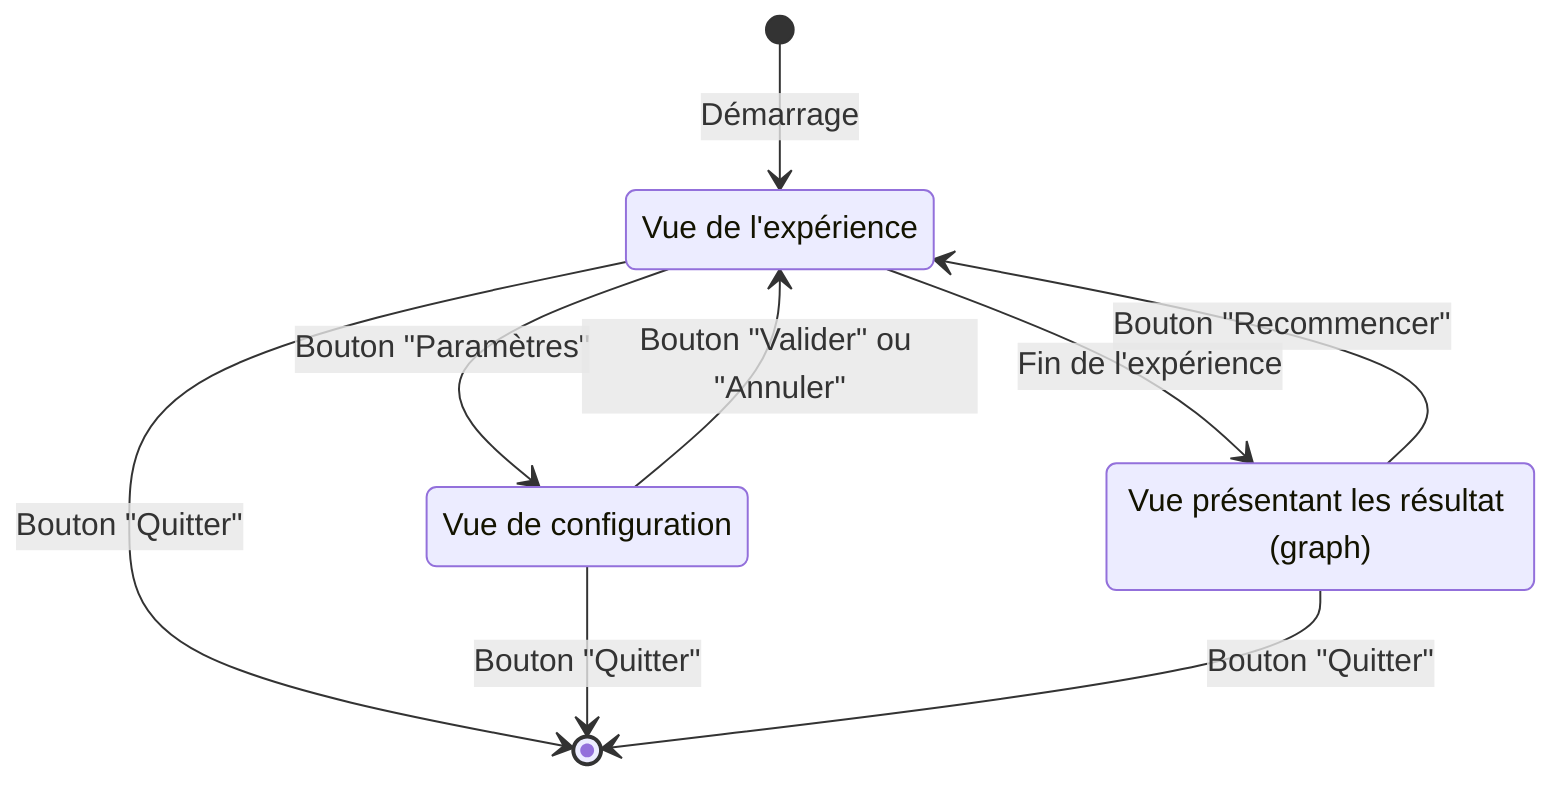 stateDiagram-v2

testView : Vue de l'expérience
configView : Vue de configuration
resultView : Vue présentant les résultat (graph)

[*] --> testView : Démarrage
testView --> configView : Bouton "Paramètres"
testView --> resultView : Fin de l'expérience
testView --> [*] : Bouton "Quitter"
configView --> testView : Bouton "Valider" ou "Annuler"
configView --> [*] : Bouton "Quitter"
resultView --> testView : Bouton "Recommencer"
resultView --> [*] : Bouton "Quitter"